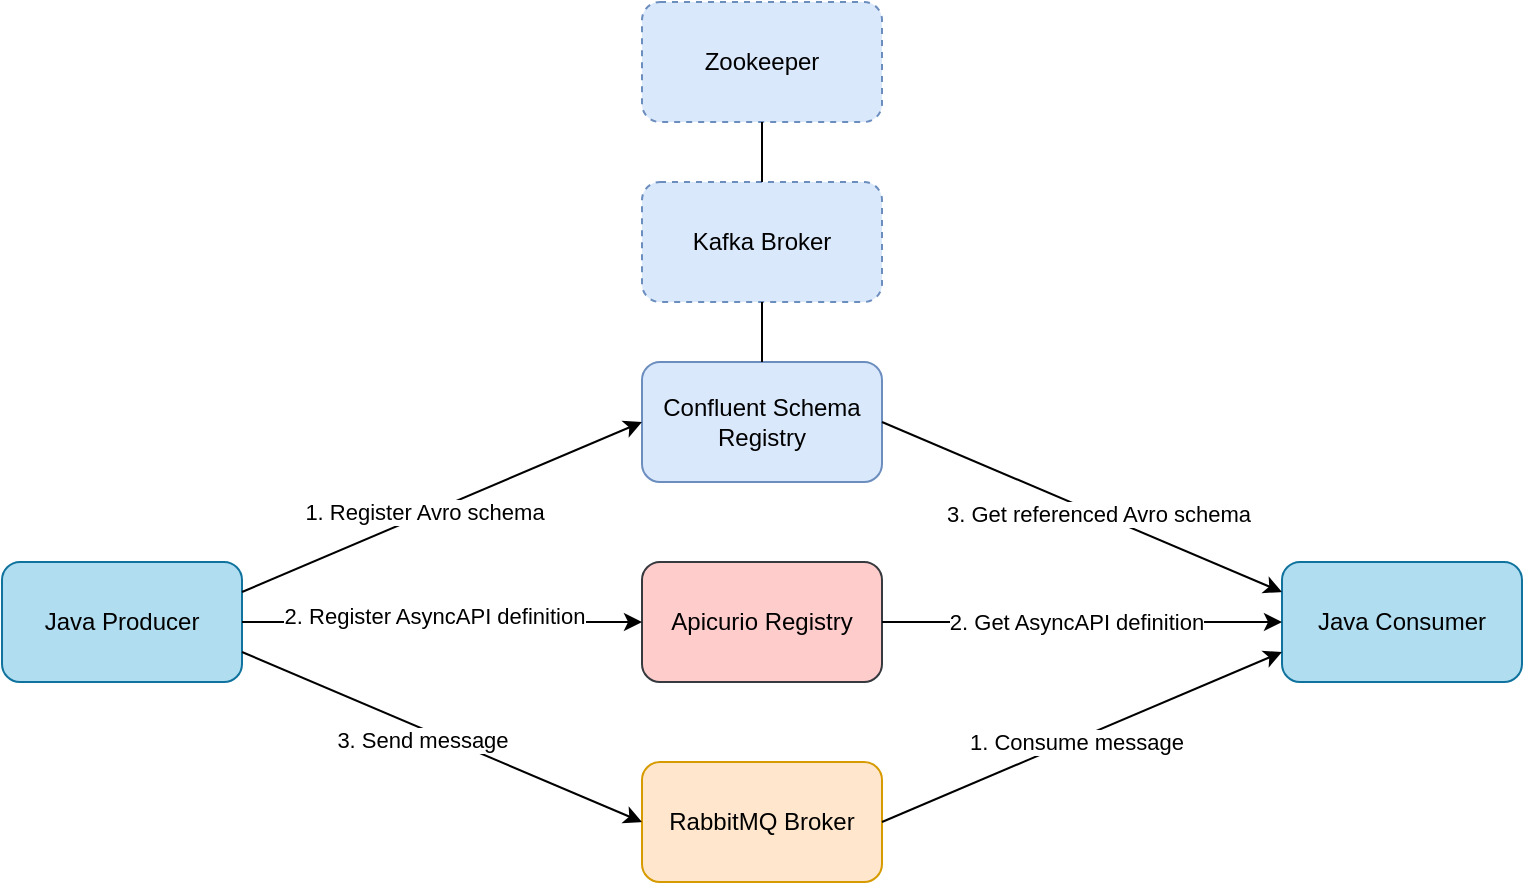 <mxfile version="15.1.2" type="device"><diagram id="gE3RgLBIEpMv-Qjwwgaq" name="Page-1"><mxGraphModel dx="1350" dy="764" grid="1" gridSize="10" guides="1" tooltips="1" connect="1" arrows="1" fold="1" page="1" pageScale="1" pageWidth="827" pageHeight="1169" math="0" shadow="0"><root><mxCell id="0"/><mxCell id="1" parent="0"/><mxCell id="mEkCw_s5Qc4pmT6qsEA7-1" value="Zookeeper" style="rounded=1;whiteSpace=wrap;html=1;dashed=1;fillColor=#dae8fc;strokeColor=#6c8ebf;" vertex="1" parent="1"><mxGeometry x="360" y="330" width="120" height="60" as="geometry"/></mxCell><mxCell id="mEkCw_s5Qc4pmT6qsEA7-2" value="Confluent Schema Registry" style="rounded=1;whiteSpace=wrap;html=1;fillColor=#dae8fc;strokeColor=#6c8ebf;" vertex="1" parent="1"><mxGeometry x="360" y="510" width="120" height="60" as="geometry"/></mxCell><mxCell id="mEkCw_s5Qc4pmT6qsEA7-4" value="RabbitMQ Broker" style="rounded=1;whiteSpace=wrap;html=1;fillColor=#ffe6cc;strokeColor=#d79b00;" vertex="1" parent="1"><mxGeometry x="360" y="710" width="120" height="60" as="geometry"/></mxCell><mxCell id="mEkCw_s5Qc4pmT6qsEA7-5" value="Kafka Broker" style="rounded=1;whiteSpace=wrap;html=1;dashed=1;fillColor=#dae8fc;strokeColor=#6c8ebf;" vertex="1" parent="1"><mxGeometry x="360" y="420" width="120" height="60" as="geometry"/></mxCell><mxCell id="mEkCw_s5Qc4pmT6qsEA7-6" value="Java Producer" style="rounded=1;whiteSpace=wrap;html=1;fillColor=#b1ddf0;strokeColor=#10739e;" vertex="1" parent="1"><mxGeometry x="40" y="610" width="120" height="60" as="geometry"/></mxCell><mxCell id="mEkCw_s5Qc4pmT6qsEA7-8" value="" style="endArrow=none;html=1;exitX=0.5;exitY=1;exitDx=0;exitDy=0;entryX=0.5;entryY=0;entryDx=0;entryDy=0;" edge="1" parent="1" source="mEkCw_s5Qc4pmT6qsEA7-1" target="mEkCw_s5Qc4pmT6qsEA7-5"><mxGeometry width="50" height="50" relative="1" as="geometry"><mxPoint x="420" y="580" as="sourcePoint"/><mxPoint x="470" y="530" as="targetPoint"/></mxGeometry></mxCell><mxCell id="mEkCw_s5Qc4pmT6qsEA7-9" value="Java Consumer" style="rounded=1;whiteSpace=wrap;html=1;fillColor=#b1ddf0;strokeColor=#10739e;" vertex="1" parent="1"><mxGeometry x="680" y="610" width="120" height="60" as="geometry"/></mxCell><mxCell id="mEkCw_s5Qc4pmT6qsEA7-3" value="Apicurio Registry" style="rounded=1;whiteSpace=wrap;html=1;fillColor=#ffcccc;strokeColor=#36393d;" vertex="1" parent="1"><mxGeometry x="360" y="610" width="120" height="60" as="geometry"/></mxCell><mxCell id="mEkCw_s5Qc4pmT6qsEA7-18" value="" style="endArrow=classic;html=1;exitX=1;exitY=0.25;exitDx=0;exitDy=0;entryX=0;entryY=0.5;entryDx=0;entryDy=0;" edge="1" parent="1" source="mEkCw_s5Qc4pmT6qsEA7-6" target="mEkCw_s5Qc4pmT6qsEA7-2"><mxGeometry width="50" height="50" relative="1" as="geometry"><mxPoint x="260" y="620" as="sourcePoint"/><mxPoint x="329" y="548" as="targetPoint"/></mxGeometry></mxCell><mxCell id="mEkCw_s5Qc4pmT6qsEA7-24" value="1. Register Avro schema" style="edgeLabel;html=1;align=center;verticalAlign=middle;resizable=0;points=[];" vertex="1" connectable="0" parent="mEkCw_s5Qc4pmT6qsEA7-18"><mxGeometry x="-0.288" y="1" relative="1" as="geometry"><mxPoint x="20" y="-9" as="offset"/></mxGeometry></mxCell><mxCell id="mEkCw_s5Qc4pmT6qsEA7-19" value="" style="endArrow=classic;html=1;exitX=1;exitY=0.5;exitDx=0;exitDy=0;entryX=0;entryY=0.5;entryDx=0;entryDy=0;" edge="1" parent="1" source="mEkCw_s5Qc4pmT6qsEA7-6" target="mEkCw_s5Qc4pmT6qsEA7-3"><mxGeometry width="50" height="50" relative="1" as="geometry"><mxPoint x="190" y="760" as="sourcePoint"/><mxPoint x="240" y="710" as="targetPoint"/></mxGeometry></mxCell><mxCell id="mEkCw_s5Qc4pmT6qsEA7-25" value="2. Register AsyncAPI definition" style="edgeLabel;html=1;align=center;verticalAlign=middle;resizable=0;points=[];" vertex="1" connectable="0" parent="mEkCw_s5Qc4pmT6qsEA7-19"><mxGeometry x="0.179" y="3" relative="1" as="geometry"><mxPoint x="-22" as="offset"/></mxGeometry></mxCell><mxCell id="mEkCw_s5Qc4pmT6qsEA7-20" value="" style="endArrow=classic;html=1;exitX=1;exitY=0.75;exitDx=0;exitDy=0;entryX=0;entryY=0.5;entryDx=0;entryDy=0;" edge="1" parent="1" source="mEkCw_s5Qc4pmT6qsEA7-6" target="mEkCw_s5Qc4pmT6qsEA7-4"><mxGeometry width="50" height="50" relative="1" as="geometry"><mxPoint x="250" y="810" as="sourcePoint"/><mxPoint x="300" y="760" as="targetPoint"/></mxGeometry></mxCell><mxCell id="mEkCw_s5Qc4pmT6qsEA7-26" value="3. Send message" style="edgeLabel;html=1;align=center;verticalAlign=middle;resizable=0;points=[];" vertex="1" connectable="0" parent="mEkCw_s5Qc4pmT6qsEA7-20"><mxGeometry x="0.111" y="4" relative="1" as="geometry"><mxPoint x="-23" as="offset"/></mxGeometry></mxCell><mxCell id="mEkCw_s5Qc4pmT6qsEA7-21" value="" style="endArrow=classic;html=1;exitX=1;exitY=0.5;exitDx=0;exitDy=0;entryX=0;entryY=0.25;entryDx=0;entryDy=0;" edge="1" parent="1" source="mEkCw_s5Qc4pmT6qsEA7-2" target="mEkCw_s5Qc4pmT6qsEA7-9"><mxGeometry width="50" height="50" relative="1" as="geometry"><mxPoint x="650" y="790" as="sourcePoint"/><mxPoint x="700" y="740" as="targetPoint"/></mxGeometry></mxCell><mxCell id="mEkCw_s5Qc4pmT6qsEA7-29" value="3. Get referenced Avro schema" style="edgeLabel;html=1;align=center;verticalAlign=middle;resizable=0;points=[];" vertex="1" connectable="0" parent="mEkCw_s5Qc4pmT6qsEA7-21"><mxGeometry x="-0.36" y="2" relative="1" as="geometry"><mxPoint x="43" y="20" as="offset"/></mxGeometry></mxCell><mxCell id="mEkCw_s5Qc4pmT6qsEA7-22" value="" style="endArrow=classic;html=1;exitX=1;exitY=0.5;exitDx=0;exitDy=0;entryX=0;entryY=0.75;entryDx=0;entryDy=0;" edge="1" parent="1" source="mEkCw_s5Qc4pmT6qsEA7-4" target="mEkCw_s5Qc4pmT6qsEA7-9"><mxGeometry width="50" height="50" relative="1" as="geometry"><mxPoint x="690" y="780" as="sourcePoint"/><mxPoint x="740" y="730" as="targetPoint"/></mxGeometry></mxCell><mxCell id="mEkCw_s5Qc4pmT6qsEA7-27" value="1. Consume message" style="edgeLabel;html=1;align=center;verticalAlign=middle;resizable=0;points=[];" vertex="1" connectable="0" parent="mEkCw_s5Qc4pmT6qsEA7-22"><mxGeometry x="-0.264" relative="1" as="geometry"><mxPoint x="23" y="-9" as="offset"/></mxGeometry></mxCell><mxCell id="mEkCw_s5Qc4pmT6qsEA7-23" value="" style="endArrow=classic;html=1;exitX=1;exitY=0.5;exitDx=0;exitDy=0;entryX=0;entryY=0.5;entryDx=0;entryDy=0;" edge="1" parent="1" source="mEkCw_s5Qc4pmT6qsEA7-3" target="mEkCw_s5Qc4pmT6qsEA7-9"><mxGeometry width="50" height="50" relative="1" as="geometry"><mxPoint x="710" y="800" as="sourcePoint"/><mxPoint x="660" y="650" as="targetPoint"/></mxGeometry></mxCell><mxCell id="mEkCw_s5Qc4pmT6qsEA7-28" value="2. Get AsyncAPI definition" style="edgeLabel;html=1;align=center;verticalAlign=middle;resizable=0;points=[];" vertex="1" connectable="0" parent="mEkCw_s5Qc4pmT6qsEA7-23"><mxGeometry x="-0.44" y="2" relative="1" as="geometry"><mxPoint x="41" y="2" as="offset"/></mxGeometry></mxCell><mxCell id="mEkCw_s5Qc4pmT6qsEA7-30" value="" style="endArrow=none;html=1;exitX=0.5;exitY=0;exitDx=0;exitDy=0;entryX=0.5;entryY=1;entryDx=0;entryDy=0;" edge="1" parent="1" source="mEkCw_s5Qc4pmT6qsEA7-2" target="mEkCw_s5Qc4pmT6qsEA7-5"><mxGeometry width="50" height="50" relative="1" as="geometry"><mxPoint x="250" y="500" as="sourcePoint"/><mxPoint x="300" y="450" as="targetPoint"/></mxGeometry></mxCell></root></mxGraphModel></diagram></mxfile>